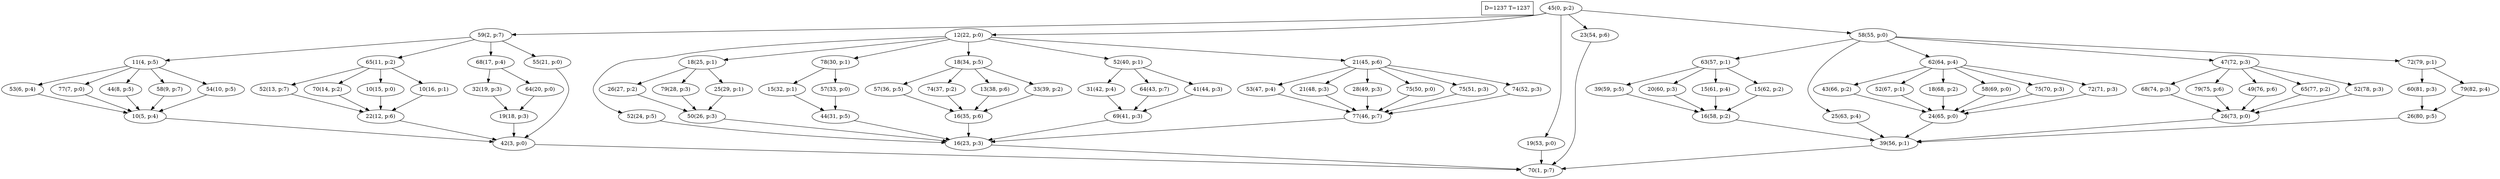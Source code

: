 digraph Task {
i [shape=box, label="D=1237 T=1237"]; 
0 [label="45(0, p:2)"];
1 [label="70(1, p:7)"];
2 [label="59(2, p:7)"];
3 [label="42(3, p:0)"];
4 [label="11(4, p:5)"];
5 [label="10(5, p:4)"];
6 [label="53(6, p:4)"];
7 [label="77(7, p:0)"];
8 [label="44(8, p:5)"];
9 [label="58(9, p:7)"];
10 [label="54(10, p:5)"];
11 [label="65(11, p:2)"];
12 [label="22(12, p:6)"];
13 [label="52(13, p:7)"];
14 [label="70(14, p:2)"];
15 [label="10(15, p:0)"];
16 [label="10(16, p:1)"];
17 [label="68(17, p:4)"];
18 [label="19(18, p:3)"];
19 [label="32(19, p:3)"];
20 [label="64(20, p:0)"];
21 [label="55(21, p:0)"];
22 [label="12(22, p:0)"];
23 [label="16(23, p:3)"];
24 [label="52(24, p:5)"];
25 [label="18(25, p:1)"];
26 [label="50(26, p:3)"];
27 [label="26(27, p:2)"];
28 [label="79(28, p:3)"];
29 [label="25(29, p:1)"];
30 [label="78(30, p:1)"];
31 [label="44(31, p:5)"];
32 [label="15(32, p:1)"];
33 [label="57(33, p:0)"];
34 [label="18(34, p:5)"];
35 [label="16(35, p:6)"];
36 [label="57(36, p:5)"];
37 [label="74(37, p:2)"];
38 [label="13(38, p:6)"];
39 [label="33(39, p:2)"];
40 [label="52(40, p:1)"];
41 [label="69(41, p:3)"];
42 [label="31(42, p:4)"];
43 [label="64(43, p:7)"];
44 [label="41(44, p:3)"];
45 [label="21(45, p:6)"];
46 [label="77(46, p:7)"];
47 [label="53(47, p:4)"];
48 [label="21(48, p:3)"];
49 [label="28(49, p:3)"];
50 [label="75(50, p:0)"];
51 [label="75(51, p:3)"];
52 [label="74(52, p:3)"];
53 [label="19(53, p:0)"];
54 [label="23(54, p:6)"];
55 [label="58(55, p:0)"];
56 [label="39(56, p:1)"];
57 [label="63(57, p:1)"];
58 [label="16(58, p:2)"];
59 [label="39(59, p:5)"];
60 [label="20(60, p:3)"];
61 [label="15(61, p:4)"];
62 [label="15(62, p:2)"];
63 [label="25(63, p:4)"];
64 [label="62(64, p:4)"];
65 [label="24(65, p:0)"];
66 [label="43(66, p:2)"];
67 [label="52(67, p:1)"];
68 [label="18(68, p:2)"];
69 [label="58(69, p:0)"];
70 [label="75(70, p:3)"];
71 [label="72(71, p:3)"];
72 [label="47(72, p:3)"];
73 [label="26(73, p:0)"];
74 [label="68(74, p:3)"];
75 [label="79(75, p:6)"];
76 [label="49(76, p:6)"];
77 [label="65(77, p:2)"];
78 [label="52(78, p:3)"];
79 [label="72(79, p:1)"];
80 [label="26(80, p:5)"];
81 [label="60(81, p:3)"];
82 [label="79(82, p:4)"];
0 -> 2;
0 -> 22;
0 -> 53;
0 -> 54;
0 -> 55;
2 -> 4;
2 -> 11;
2 -> 17;
2 -> 21;
3 -> 1;
4 -> 6;
4 -> 7;
4 -> 8;
4 -> 9;
4 -> 10;
5 -> 3;
6 -> 5;
7 -> 5;
8 -> 5;
9 -> 5;
10 -> 5;
11 -> 13;
11 -> 14;
11 -> 15;
11 -> 16;
12 -> 3;
13 -> 12;
14 -> 12;
15 -> 12;
16 -> 12;
17 -> 19;
17 -> 20;
18 -> 3;
19 -> 18;
20 -> 18;
21 -> 3;
22 -> 24;
22 -> 25;
22 -> 30;
22 -> 34;
22 -> 40;
22 -> 45;
23 -> 1;
24 -> 23;
25 -> 27;
25 -> 28;
25 -> 29;
26 -> 23;
27 -> 26;
28 -> 26;
29 -> 26;
30 -> 32;
30 -> 33;
31 -> 23;
32 -> 31;
33 -> 31;
34 -> 36;
34 -> 37;
34 -> 38;
34 -> 39;
35 -> 23;
36 -> 35;
37 -> 35;
38 -> 35;
39 -> 35;
40 -> 42;
40 -> 43;
40 -> 44;
41 -> 23;
42 -> 41;
43 -> 41;
44 -> 41;
45 -> 47;
45 -> 48;
45 -> 49;
45 -> 50;
45 -> 51;
45 -> 52;
46 -> 23;
47 -> 46;
48 -> 46;
49 -> 46;
50 -> 46;
51 -> 46;
52 -> 46;
53 -> 1;
54 -> 1;
55 -> 57;
55 -> 63;
55 -> 64;
55 -> 72;
55 -> 79;
56 -> 1;
57 -> 59;
57 -> 60;
57 -> 61;
57 -> 62;
58 -> 56;
59 -> 58;
60 -> 58;
61 -> 58;
62 -> 58;
63 -> 56;
64 -> 66;
64 -> 67;
64 -> 68;
64 -> 69;
64 -> 70;
64 -> 71;
65 -> 56;
66 -> 65;
67 -> 65;
68 -> 65;
69 -> 65;
70 -> 65;
71 -> 65;
72 -> 74;
72 -> 75;
72 -> 76;
72 -> 77;
72 -> 78;
73 -> 56;
74 -> 73;
75 -> 73;
76 -> 73;
77 -> 73;
78 -> 73;
79 -> 81;
79 -> 82;
80 -> 56;
81 -> 80;
82 -> 80;
}